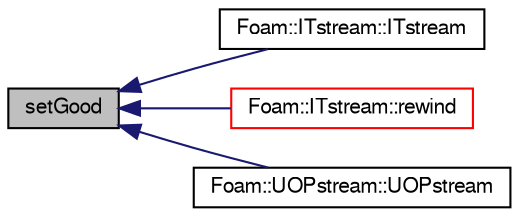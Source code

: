 digraph "setGood"
{
  bgcolor="transparent";
  edge [fontname="FreeSans",fontsize="10",labelfontname="FreeSans",labelfontsize="10"];
  node [fontname="FreeSans",fontsize="10",shape=record];
  rankdir="LR";
  Node151 [label="setGood",height=0.2,width=0.4,color="black", fillcolor="grey75", style="filled", fontcolor="black"];
  Node151 -> Node152 [dir="back",color="midnightblue",fontsize="10",style="solid",fontname="FreeSans"];
  Node152 [label="Foam::ITstream::ITstream",height=0.2,width=0.4,color="black",URL="$a26322.html#aa2ee5d29179a98eb58b6bd9cac214043",tooltip="Construct from components. "];
  Node151 -> Node153 [dir="back",color="midnightblue",fontsize="10",style="solid",fontname="FreeSans"];
  Node153 [label="Foam::ITstream::rewind",height=0.2,width=0.4,color="red",URL="$a26322.html#a05672413dc96a628155fb940ab50362d",tooltip="Rewind and return the stream so that it may be read again. "];
  Node151 -> Node157 [dir="back",color="midnightblue",fontsize="10",style="solid",fontname="FreeSans"];
  Node157 [label="Foam::UOPstream::UOPstream",height=0.2,width=0.4,color="black",URL="$a26262.html#a7096a8e20d3c8aaa2130d861e91d0d4c",tooltip="Construct given process index to send to and optional buffer size,. "];
}
